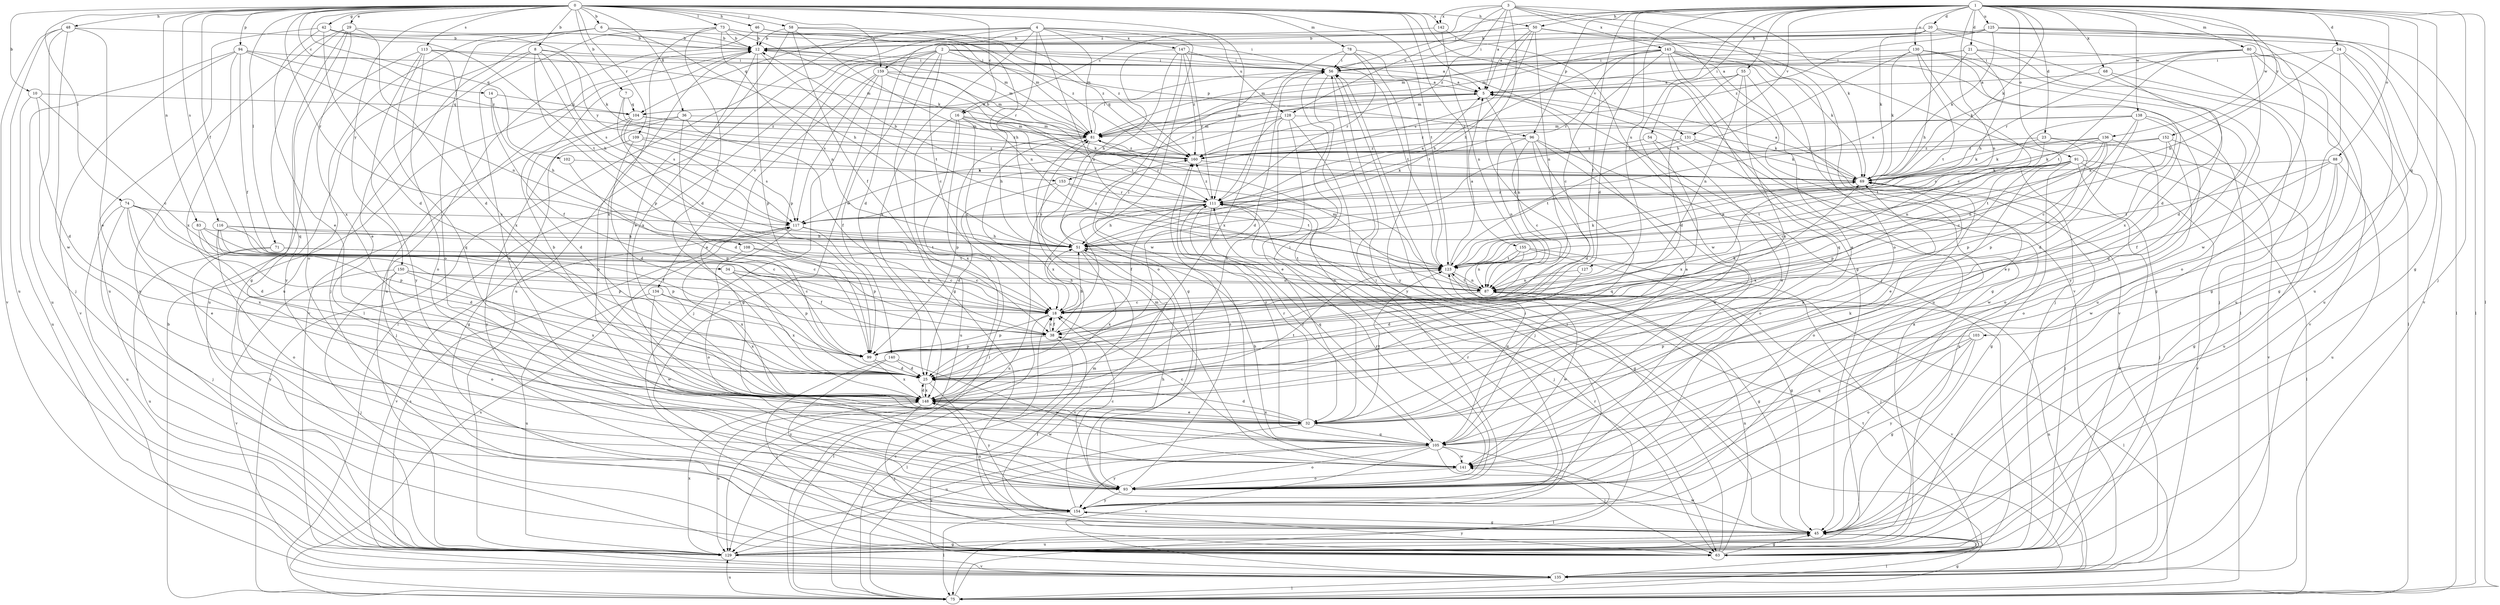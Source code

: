 strict digraph  {
0;
1;
2;
3;
4;
5;
6;
7;
8;
10;
12;
14;
16;
18;
20;
21;
23;
24;
25;
29;
32;
34;
36;
38;
42;
45;
46;
48;
50;
51;
54;
55;
56;
58;
63;
68;
69;
71;
73;
74;
75;
78;
80;
81;
83;
87;
88;
91;
93;
94;
96;
99;
102;
103;
104;
105;
108;
109;
111;
113;
116;
117;
123;
125;
127;
128;
129;
130;
131;
134;
135;
136;
138;
140;
141;
142;
143;
147;
148;
150;
152;
153;
154;
155;
159;
160;
0 -> 6  [label=b];
0 -> 7  [label=b];
0 -> 8  [label=b];
0 -> 10  [label=b];
0 -> 14  [label=c];
0 -> 16  [label=c];
0 -> 29  [label=e];
0 -> 34  [label=f];
0 -> 36  [label=f];
0 -> 42  [label=g];
0 -> 45  [label=g];
0 -> 46  [label=h];
0 -> 48  [label=h];
0 -> 50  [label=h];
0 -> 58  [label=j];
0 -> 63  [label=j];
0 -> 71  [label=l];
0 -> 73  [label=l];
0 -> 74  [label=l];
0 -> 78  [label=m];
0 -> 83  [label=n];
0 -> 94  [label=p];
0 -> 102  [label=q];
0 -> 108  [label=r];
0 -> 109  [label=r];
0 -> 111  [label=r];
0 -> 113  [label=s];
0 -> 116  [label=s];
0 -> 123  [label=t];
0 -> 142  [label=x];
0 -> 150  [label=y];
0 -> 155  [label=z];
0 -> 159  [label=z];
1 -> 16  [label=c];
1 -> 20  [label=d];
1 -> 21  [label=d];
1 -> 23  [label=d];
1 -> 24  [label=d];
1 -> 25  [label=d];
1 -> 32  [label=e];
1 -> 38  [label=f];
1 -> 45  [label=g];
1 -> 50  [label=h];
1 -> 54  [label=i];
1 -> 55  [label=i];
1 -> 56  [label=i];
1 -> 63  [label=j];
1 -> 68  [label=k];
1 -> 69  [label=k];
1 -> 75  [label=l];
1 -> 80  [label=m];
1 -> 87  [label=n];
1 -> 88  [label=o];
1 -> 91  [label=o];
1 -> 96  [label=p];
1 -> 103  [label=q];
1 -> 125  [label=u];
1 -> 127  [label=u];
1 -> 130  [label=v];
1 -> 131  [label=v];
1 -> 136  [label=w];
1 -> 138  [label=w];
1 -> 152  [label=y];
2 -> 5  [label=a];
2 -> 18  [label=c];
2 -> 45  [label=g];
2 -> 56  [label=i];
2 -> 75  [label=l];
2 -> 96  [label=p];
2 -> 99  [label=p];
2 -> 131  [label=v];
2 -> 134  [label=v];
2 -> 140  [label=w];
3 -> 5  [label=a];
3 -> 25  [label=d];
3 -> 69  [label=k];
3 -> 93  [label=o];
3 -> 128  [label=u];
3 -> 135  [label=v];
3 -> 142  [label=x];
3 -> 143  [label=x];
3 -> 159  [label=z];
3 -> 160  [label=z];
4 -> 25  [label=d];
4 -> 51  [label=h];
4 -> 75  [label=l];
4 -> 81  [label=m];
4 -> 87  [label=n];
4 -> 104  [label=q];
4 -> 128  [label=u];
4 -> 129  [label=u];
4 -> 141  [label=w];
4 -> 147  [label=x];
4 -> 148  [label=x];
5 -> 81  [label=m];
5 -> 87  [label=n];
5 -> 104  [label=q];
5 -> 153  [label=y];
6 -> 12  [label=b];
6 -> 51  [label=h];
6 -> 63  [label=j];
6 -> 81  [label=m];
6 -> 93  [label=o];
6 -> 129  [label=u];
7 -> 104  [label=q];
7 -> 117  [label=s];
7 -> 160  [label=z];
8 -> 32  [label=e];
8 -> 51  [label=h];
8 -> 56  [label=i];
8 -> 99  [label=p];
8 -> 117  [label=s];
8 -> 153  [label=y];
8 -> 154  [label=y];
10 -> 18  [label=c];
10 -> 25  [label=d];
10 -> 104  [label=q];
10 -> 129  [label=u];
12 -> 56  [label=i];
12 -> 81  [label=m];
12 -> 99  [label=p];
12 -> 123  [label=t];
12 -> 135  [label=v];
12 -> 148  [label=x];
14 -> 38  [label=f];
14 -> 51  [label=h];
14 -> 104  [label=q];
16 -> 18  [label=c];
16 -> 51  [label=h];
16 -> 69  [label=k];
16 -> 75  [label=l];
16 -> 81  [label=m];
16 -> 129  [label=u];
16 -> 148  [label=x];
18 -> 38  [label=f];
18 -> 51  [label=h];
18 -> 56  [label=i];
18 -> 75  [label=l];
18 -> 99  [label=p];
20 -> 12  [label=b];
20 -> 25  [label=d];
20 -> 51  [label=h];
20 -> 56  [label=i];
20 -> 69  [label=k];
20 -> 75  [label=l];
20 -> 81  [label=m];
20 -> 135  [label=v];
21 -> 5  [label=a];
21 -> 45  [label=g];
21 -> 51  [label=h];
21 -> 56  [label=i];
21 -> 63  [label=j];
21 -> 117  [label=s];
23 -> 69  [label=k];
23 -> 87  [label=n];
23 -> 99  [label=p];
23 -> 135  [label=v];
23 -> 160  [label=z];
24 -> 45  [label=g];
24 -> 51  [label=h];
24 -> 56  [label=i];
24 -> 93  [label=o];
24 -> 129  [label=u];
25 -> 148  [label=x];
25 -> 154  [label=y];
29 -> 12  [label=b];
29 -> 25  [label=d];
29 -> 45  [label=g];
29 -> 93  [label=o];
29 -> 105  [label=q];
29 -> 129  [label=u];
29 -> 148  [label=x];
32 -> 25  [label=d];
32 -> 56  [label=i];
32 -> 69  [label=k];
32 -> 105  [label=q];
32 -> 111  [label=r];
32 -> 123  [label=t];
32 -> 129  [label=u];
32 -> 148  [label=x];
34 -> 38  [label=f];
34 -> 87  [label=n];
34 -> 99  [label=p];
34 -> 148  [label=x];
36 -> 25  [label=d];
36 -> 38  [label=f];
36 -> 45  [label=g];
36 -> 63  [label=j];
36 -> 81  [label=m];
38 -> 18  [label=c];
38 -> 51  [label=h];
38 -> 69  [label=k];
38 -> 75  [label=l];
38 -> 99  [label=p];
42 -> 12  [label=b];
42 -> 25  [label=d];
42 -> 32  [label=e];
42 -> 69  [label=k];
42 -> 123  [label=t];
42 -> 129  [label=u];
45 -> 38  [label=f];
45 -> 63  [label=j];
45 -> 75  [label=l];
45 -> 129  [label=u];
45 -> 141  [label=w];
46 -> 12  [label=b];
46 -> 56  [label=i];
46 -> 129  [label=u];
46 -> 160  [label=z];
48 -> 12  [label=b];
48 -> 32  [label=e];
48 -> 63  [label=j];
48 -> 129  [label=u];
48 -> 135  [label=v];
48 -> 141  [label=w];
50 -> 5  [label=a];
50 -> 12  [label=b];
50 -> 51  [label=h];
50 -> 75  [label=l];
50 -> 87  [label=n];
50 -> 117  [label=s];
50 -> 154  [label=y];
51 -> 123  [label=t];
51 -> 135  [label=v];
51 -> 148  [label=x];
51 -> 160  [label=z];
54 -> 32  [label=e];
54 -> 148  [label=x];
54 -> 160  [label=z];
55 -> 5  [label=a];
55 -> 25  [label=d];
55 -> 32  [label=e];
55 -> 81  [label=m];
55 -> 87  [label=n];
55 -> 148  [label=x];
56 -> 5  [label=a];
56 -> 25  [label=d];
56 -> 93  [label=o];
56 -> 154  [label=y];
58 -> 12  [label=b];
58 -> 32  [label=e];
58 -> 38  [label=f];
58 -> 87  [label=n];
58 -> 111  [label=r];
58 -> 160  [label=z];
63 -> 45  [label=g];
63 -> 56  [label=i];
63 -> 69  [label=k];
63 -> 87  [label=n];
63 -> 154  [label=y];
68 -> 5  [label=a];
68 -> 105  [label=q];
68 -> 135  [label=v];
69 -> 5  [label=a];
69 -> 63  [label=j];
69 -> 93  [label=o];
69 -> 111  [label=r];
71 -> 18  [label=c];
71 -> 123  [label=t];
71 -> 129  [label=u];
71 -> 154  [label=y];
73 -> 12  [label=b];
73 -> 25  [label=d];
73 -> 69  [label=k];
73 -> 81  [label=m];
73 -> 87  [label=n];
73 -> 93  [label=o];
73 -> 148  [label=x];
73 -> 160  [label=z];
74 -> 25  [label=d];
74 -> 32  [label=e];
74 -> 63  [label=j];
74 -> 99  [label=p];
74 -> 117  [label=s];
74 -> 129  [label=u];
74 -> 148  [label=x];
75 -> 12  [label=b];
75 -> 18  [label=c];
75 -> 45  [label=g];
75 -> 81  [label=m];
75 -> 111  [label=r];
75 -> 117  [label=s];
75 -> 129  [label=u];
78 -> 56  [label=i];
78 -> 111  [label=r];
78 -> 123  [label=t];
78 -> 148  [label=x];
78 -> 154  [label=y];
80 -> 25  [label=d];
80 -> 45  [label=g];
80 -> 56  [label=i];
80 -> 69  [label=k];
80 -> 75  [label=l];
80 -> 111  [label=r];
80 -> 123  [label=t];
80 -> 129  [label=u];
81 -> 56  [label=i];
81 -> 99  [label=p];
81 -> 111  [label=r];
81 -> 148  [label=x];
81 -> 160  [label=z];
83 -> 18  [label=c];
83 -> 25  [label=d];
83 -> 51  [label=h];
83 -> 99  [label=p];
87 -> 18  [label=c];
87 -> 75  [label=l];
87 -> 81  [label=m];
87 -> 123  [label=t];
87 -> 135  [label=v];
87 -> 141  [label=w];
88 -> 38  [label=f];
88 -> 45  [label=g];
88 -> 69  [label=k];
88 -> 123  [label=t];
88 -> 129  [label=u];
88 -> 141  [label=w];
91 -> 18  [label=c];
91 -> 32  [label=e];
91 -> 45  [label=g];
91 -> 63  [label=j];
91 -> 69  [label=k];
91 -> 75  [label=l];
91 -> 99  [label=p];
91 -> 123  [label=t];
91 -> 135  [label=v];
91 -> 148  [label=x];
93 -> 12  [label=b];
93 -> 18  [label=c];
93 -> 56  [label=i];
93 -> 111  [label=r];
93 -> 154  [label=y];
93 -> 160  [label=z];
94 -> 38  [label=f];
94 -> 56  [label=i];
94 -> 87  [label=n];
94 -> 129  [label=u];
94 -> 135  [label=v];
94 -> 148  [label=x];
94 -> 160  [label=z];
96 -> 18  [label=c];
96 -> 25  [label=d];
96 -> 87  [label=n];
96 -> 93  [label=o];
96 -> 105  [label=q];
96 -> 141  [label=w];
96 -> 160  [label=z];
99 -> 25  [label=d];
99 -> 148  [label=x];
102 -> 69  [label=k];
102 -> 99  [label=p];
103 -> 45  [label=g];
103 -> 93  [label=o];
103 -> 99  [label=p];
103 -> 105  [label=q];
103 -> 154  [label=y];
104 -> 5  [label=a];
104 -> 18  [label=c];
104 -> 25  [label=d];
104 -> 81  [label=m];
104 -> 117  [label=s];
104 -> 160  [label=z];
105 -> 5  [label=a];
105 -> 12  [label=b];
105 -> 18  [label=c];
105 -> 51  [label=h];
105 -> 63  [label=j];
105 -> 69  [label=k];
105 -> 75  [label=l];
105 -> 93  [label=o];
105 -> 111  [label=r];
105 -> 129  [label=u];
105 -> 135  [label=v];
105 -> 141  [label=w];
105 -> 154  [label=y];
105 -> 160  [label=z];
108 -> 18  [label=c];
108 -> 123  [label=t];
108 -> 148  [label=x];
109 -> 25  [label=d];
109 -> 117  [label=s];
109 -> 154  [label=y];
109 -> 160  [label=z];
111 -> 5  [label=a];
111 -> 12  [label=b];
111 -> 18  [label=c];
111 -> 38  [label=f];
111 -> 45  [label=g];
111 -> 51  [label=h];
111 -> 63  [label=j];
111 -> 105  [label=q];
111 -> 117  [label=s];
111 -> 160  [label=z];
113 -> 56  [label=i];
113 -> 81  [label=m];
113 -> 93  [label=o];
113 -> 105  [label=q];
113 -> 129  [label=u];
113 -> 148  [label=x];
113 -> 154  [label=y];
116 -> 18  [label=c];
116 -> 38  [label=f];
116 -> 51  [label=h];
116 -> 93  [label=o];
116 -> 99  [label=p];
116 -> 123  [label=t];
117 -> 51  [label=h];
117 -> 93  [label=o];
117 -> 99  [label=p];
117 -> 135  [label=v];
123 -> 5  [label=a];
123 -> 45  [label=g];
123 -> 69  [label=k];
123 -> 87  [label=n];
125 -> 12  [label=b];
125 -> 69  [label=k];
125 -> 75  [label=l];
125 -> 81  [label=m];
125 -> 129  [label=u];
125 -> 141  [label=w];
125 -> 160  [label=z];
127 -> 25  [label=d];
127 -> 87  [label=n];
128 -> 32  [label=e];
128 -> 63  [label=j];
128 -> 69  [label=k];
128 -> 81  [label=m];
128 -> 111  [label=r];
128 -> 117  [label=s];
128 -> 148  [label=x];
129 -> 5  [label=a];
129 -> 45  [label=g];
129 -> 135  [label=v];
129 -> 148  [label=x];
130 -> 18  [label=c];
130 -> 51  [label=h];
130 -> 56  [label=i];
130 -> 69  [label=k];
130 -> 123  [label=t];
130 -> 129  [label=u];
130 -> 148  [label=x];
130 -> 154  [label=y];
131 -> 69  [label=k];
131 -> 123  [label=t];
131 -> 129  [label=u];
131 -> 160  [label=z];
134 -> 18  [label=c];
134 -> 129  [label=u];
134 -> 141  [label=w];
134 -> 148  [label=x];
135 -> 56  [label=i];
135 -> 75  [label=l];
135 -> 87  [label=n];
135 -> 117  [label=s];
135 -> 123  [label=t];
136 -> 18  [label=c];
136 -> 69  [label=k];
136 -> 99  [label=p];
136 -> 117  [label=s];
136 -> 123  [label=t];
136 -> 141  [label=w];
136 -> 160  [label=z];
138 -> 18  [label=c];
138 -> 25  [label=d];
138 -> 32  [label=e];
138 -> 81  [label=m];
138 -> 93  [label=o];
138 -> 123  [label=t];
138 -> 160  [label=z];
140 -> 25  [label=d];
140 -> 63  [label=j];
140 -> 141  [label=w];
140 -> 154  [label=y];
141 -> 81  [label=m];
141 -> 93  [label=o];
142 -> 12  [label=b];
142 -> 87  [label=n];
142 -> 141  [label=w];
143 -> 18  [label=c];
143 -> 45  [label=g];
143 -> 51  [label=h];
143 -> 56  [label=i];
143 -> 63  [label=j];
143 -> 69  [label=k];
143 -> 81  [label=m];
143 -> 105  [label=q];
143 -> 111  [label=r];
143 -> 129  [label=u];
143 -> 135  [label=v];
147 -> 45  [label=g];
147 -> 51  [label=h];
147 -> 56  [label=i];
147 -> 93  [label=o];
147 -> 111  [label=r];
147 -> 123  [label=t];
147 -> 160  [label=z];
148 -> 25  [label=d];
148 -> 32  [label=e];
148 -> 63  [label=j];
148 -> 123  [label=t];
148 -> 129  [label=u];
148 -> 141  [label=w];
150 -> 18  [label=c];
150 -> 63  [label=j];
150 -> 87  [label=n];
150 -> 93  [label=o];
150 -> 135  [label=v];
150 -> 148  [label=x];
152 -> 69  [label=k];
152 -> 87  [label=n];
152 -> 93  [label=o];
152 -> 129  [label=u];
152 -> 160  [label=z];
153 -> 25  [label=d];
153 -> 111  [label=r];
153 -> 123  [label=t];
153 -> 129  [label=u];
154 -> 45  [label=g];
154 -> 51  [label=h];
154 -> 75  [label=l];
154 -> 111  [label=r];
154 -> 148  [label=x];
155 -> 45  [label=g];
155 -> 63  [label=j];
155 -> 87  [label=n];
155 -> 105  [label=q];
155 -> 123  [label=t];
159 -> 5  [label=a];
159 -> 32  [label=e];
159 -> 45  [label=g];
159 -> 63  [label=j];
159 -> 81  [label=m];
159 -> 117  [label=s];
159 -> 123  [label=t];
160 -> 12  [label=b];
160 -> 69  [label=k];
}
